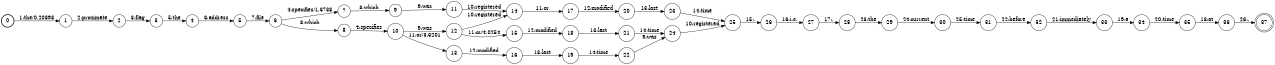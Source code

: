 digraph FST {
rankdir = LR;
size = "8.5,11";
label = "";
center = 1;
orientation = Portrait;
ranksep = "0.4";
nodesep = "0.25";
0 [label = "0", shape = circle, style = bold, fontsize = 14]
	0 -> 1 [label = "1:the/0.20898", fontsize = 14];
1 [label = "1", shape = circle, style = solid, fontsize = 14]
	1 -> 2 [label = "2:proximate", fontsize = 14];
2 [label = "2", shape = circle, style = solid, fontsize = 14]
	2 -> 3 [label = "3:flag", fontsize = 14];
3 [label = "3", shape = circle, style = solid, fontsize = 14]
	3 -> 4 [label = "5:the", fontsize = 14];
4 [label = "4", shape = circle, style = solid, fontsize = 14]
	4 -> 5 [label = "6:address", fontsize = 14];
5 [label = "5", shape = circle, style = solid, fontsize = 14]
	5 -> 6 [label = "7:file", fontsize = 14];
6 [label = "6", shape = circle, style = solid, fontsize = 14]
	6 -> 7 [label = "4:specifies/1.6738", fontsize = 14];
	6 -> 8 [label = "8:which", fontsize = 14];
7 [label = "7", shape = circle, style = solid, fontsize = 14]
	7 -> 9 [label = "8:which", fontsize = 14];
8 [label = "8", shape = circle, style = solid, fontsize = 14]
	8 -> 10 [label = "4:specifies", fontsize = 14];
9 [label = "9", shape = circle, style = solid, fontsize = 14]
	9 -> 11 [label = "9:was", fontsize = 14];
10 [label = "10", shape = circle, style = solid, fontsize = 14]
	10 -> 12 [label = "9:was", fontsize = 14];
	10 -> 13 [label = "11:or/3.6201", fontsize = 14];
11 [label = "11", shape = circle, style = solid, fontsize = 14]
	11 -> 14 [label = "10:registered", fontsize = 14];
12 [label = "12", shape = circle, style = solid, fontsize = 14]
	12 -> 14 [label = "10:registered", fontsize = 14];
	12 -> 15 [label = "11:or/4.0254", fontsize = 14];
13 [label = "13", shape = circle, style = solid, fontsize = 14]
	13 -> 16 [label = "12:modified", fontsize = 14];
14 [label = "14", shape = circle, style = solid, fontsize = 14]
	14 -> 17 [label = "11:or", fontsize = 14];
15 [label = "15", shape = circle, style = solid, fontsize = 14]
	15 -> 18 [label = "12:modified", fontsize = 14];
16 [label = "16", shape = circle, style = solid, fontsize = 14]
	16 -> 19 [label = "13:last", fontsize = 14];
17 [label = "17", shape = circle, style = solid, fontsize = 14]
	17 -> 20 [label = "12:modified", fontsize = 14];
18 [label = "18", shape = circle, style = solid, fontsize = 14]
	18 -> 21 [label = "13:last", fontsize = 14];
19 [label = "19", shape = circle, style = solid, fontsize = 14]
	19 -> 22 [label = "14:time", fontsize = 14];
20 [label = "20", shape = circle, style = solid, fontsize = 14]
	20 -> 23 [label = "13:last", fontsize = 14];
21 [label = "21", shape = circle, style = solid, fontsize = 14]
	21 -> 24 [label = "14:time", fontsize = 14];
22 [label = "22", shape = circle, style = solid, fontsize = 14]
	22 -> 24 [label = "9:was", fontsize = 14];
23 [label = "23", shape = circle, style = solid, fontsize = 14]
	23 -> 25 [label = "14:time", fontsize = 14];
24 [label = "24", shape = circle, style = solid, fontsize = 14]
	24 -> 25 [label = "10:registered", fontsize = 14];
25 [label = "25", shape = circle, style = solid, fontsize = 14]
	25 -> 26 [label = "15:,", fontsize = 14];
26 [label = "26", shape = circle, style = solid, fontsize = 14]
	26 -> 27 [label = "16:i.e.", fontsize = 14];
27 [label = "27", shape = circle, style = solid, fontsize = 14]
	27 -> 28 [label = "17:,", fontsize = 14];
28 [label = "28", shape = circle, style = solid, fontsize = 14]
	28 -> 29 [label = "23:the", fontsize = 14];
29 [label = "29", shape = circle, style = solid, fontsize = 14]
	29 -> 30 [label = "24:current", fontsize = 14];
30 [label = "30", shape = circle, style = solid, fontsize = 14]
	30 -> 31 [label = "25:time", fontsize = 14];
31 [label = "31", shape = circle, style = solid, fontsize = 14]
	31 -> 32 [label = "22:before", fontsize = 14];
32 [label = "32", shape = circle, style = solid, fontsize = 14]
	32 -> 33 [label = "21:immediately", fontsize = 14];
33 [label = "33", shape = circle, style = solid, fontsize = 14]
	33 -> 34 [label = "19:a", fontsize = 14];
34 [label = "34", shape = circle, style = solid, fontsize = 14]
	34 -> 35 [label = "20:time", fontsize = 14];
35 [label = "35", shape = circle, style = solid, fontsize = 14]
	35 -> 36 [label = "18:at", fontsize = 14];
36 [label = "36", shape = circle, style = solid, fontsize = 14]
	36 -> 37 [label = "26:.", fontsize = 14];
37 [label = "37", shape = doublecircle, style = solid, fontsize = 14]
}

